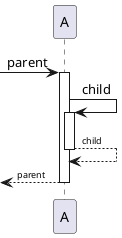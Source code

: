 @startuml
skinparam responseMessageBelowArrow true
[-> A: parent
activate A
  A -> A: child
  activate A
  return <size:9>child</size>
return <size:9>parent</size>
@enduml
